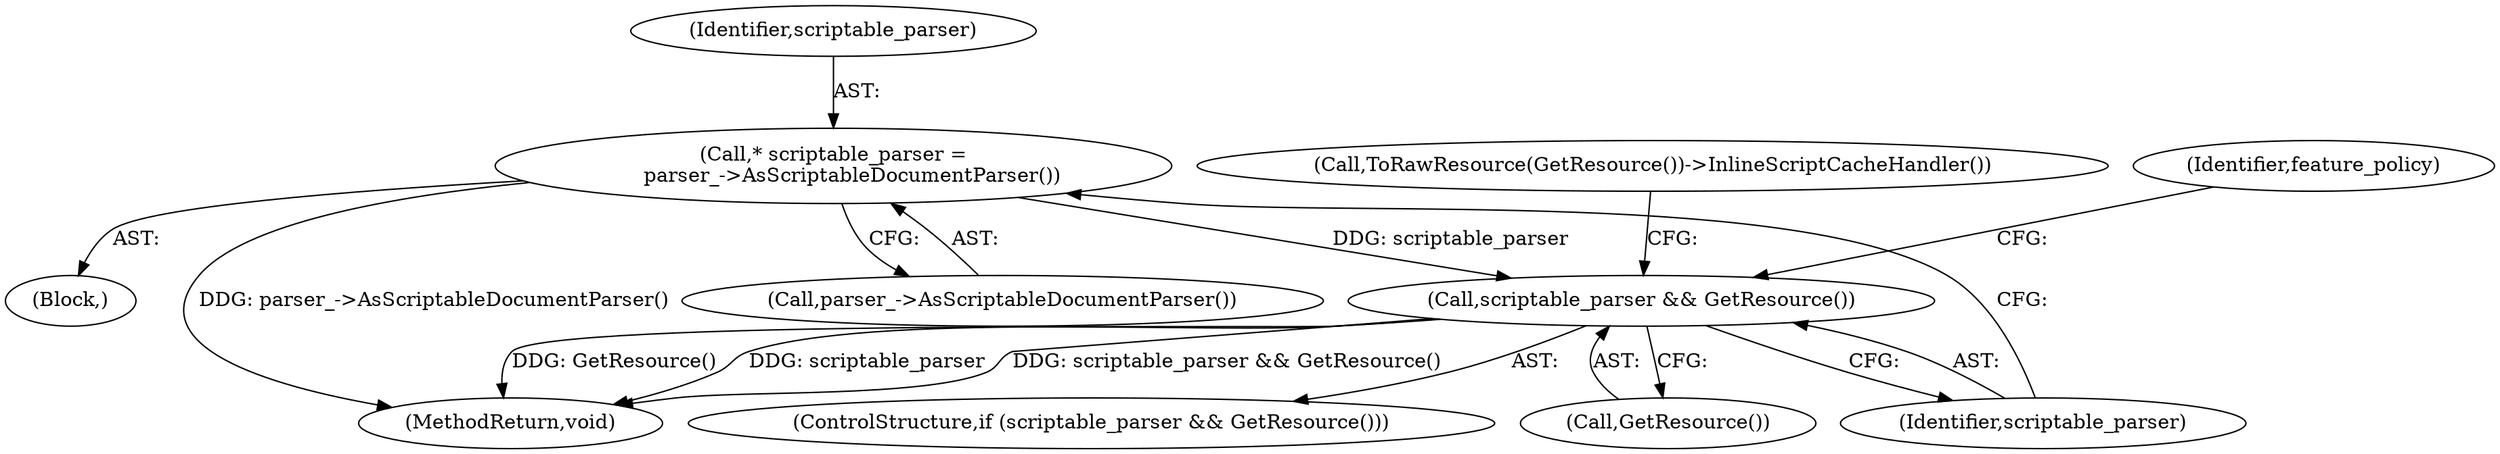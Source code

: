 digraph "0_Chrome_108147dfd1ea159fd3632ef92ccc4ab8952980c7_4@pointer" {
"1000231" [label="(Call,* scriptable_parser =\n      parser_->AsScriptableDocumentParser())"];
"1000235" [label="(Call,scriptable_parser && GetResource())"];
"1000236" [label="(Identifier,scriptable_parser)"];
"1000231" [label="(Call,* scriptable_parser =\n      parser_->AsScriptableDocumentParser())"];
"1000240" [label="(Call,ToRawResource(GetResource())->InlineScriptCacheHandler())"];
"1000243" [label="(Identifier,feature_policy)"];
"1000233" [label="(Call,parser_->AsScriptableDocumentParser())"];
"1000248" [label="(MethodReturn,void)"];
"1000234" [label="(ControlStructure,if (scriptable_parser && GetResource()))"];
"1000237" [label="(Call,GetResource())"];
"1000232" [label="(Identifier,scriptable_parser)"];
"1000109" [label="(Block,)"];
"1000235" [label="(Call,scriptable_parser && GetResource())"];
"1000231" -> "1000109"  [label="AST: "];
"1000231" -> "1000233"  [label="CFG: "];
"1000232" -> "1000231"  [label="AST: "];
"1000233" -> "1000231"  [label="AST: "];
"1000236" -> "1000231"  [label="CFG: "];
"1000231" -> "1000248"  [label="DDG: parser_->AsScriptableDocumentParser()"];
"1000231" -> "1000235"  [label="DDG: scriptable_parser"];
"1000235" -> "1000234"  [label="AST: "];
"1000235" -> "1000236"  [label="CFG: "];
"1000235" -> "1000237"  [label="CFG: "];
"1000236" -> "1000235"  [label="AST: "];
"1000237" -> "1000235"  [label="AST: "];
"1000240" -> "1000235"  [label="CFG: "];
"1000243" -> "1000235"  [label="CFG: "];
"1000235" -> "1000248"  [label="DDG: GetResource()"];
"1000235" -> "1000248"  [label="DDG: scriptable_parser"];
"1000235" -> "1000248"  [label="DDG: scriptable_parser && GetResource()"];
}
